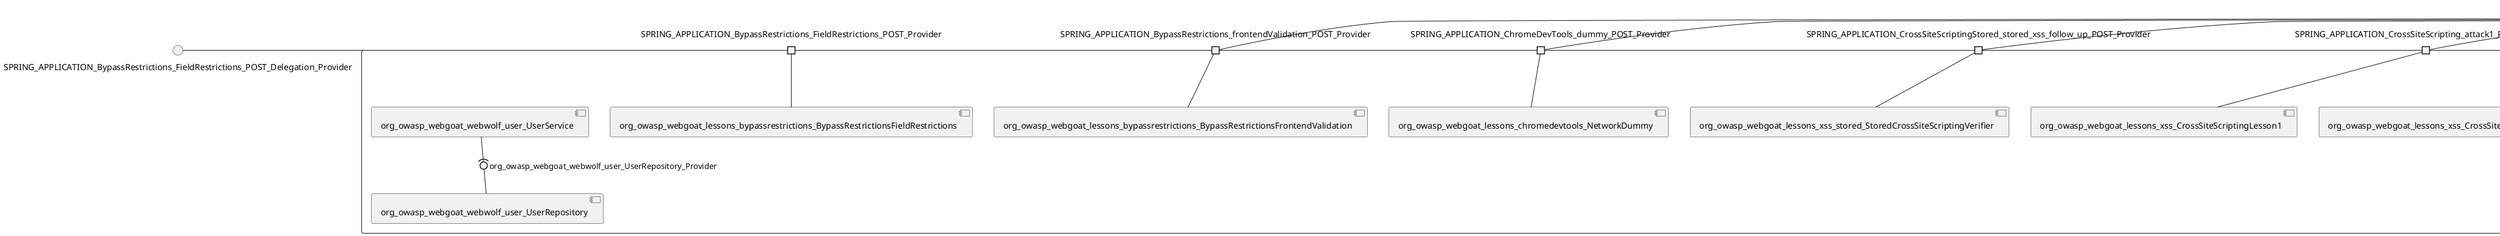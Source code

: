 @startuml
skinparam fixCircleLabelOverlapping true
skinparam componentStyle uml2
() SPRING_APPLICATION_BypassRestrictions_FieldRestrictions_POST_Delegation_Provider
() SPRING_APPLICATION_BypassRestrictions_frontendValidation_POST_Delegation_Provider
() SPRING_APPLICATION_ChromeDevTools_dummy_POST_Delegation_Provider
() SPRING_APPLICATION_CrossSiteScriptingStored_stored_xss_follow_up_POST_Delegation_Provider
() SPRING_APPLICATION_CrossSiteScripting_attack1_POST_Delegation_Provider
() SPRING_APPLICATION_CrossSiteScripting_attack3_POST_Delegation_Provider
() SPRING_APPLICATION_CrossSiteScripting_attack4_POST_Delegation_Provider
() SPRING_APPLICATION_CrossSiteScripting_attack5a_GET_Delegation_Provider
() SPRING_APPLICATION_CrossSiteScripting_attack6a_POST_Delegation_Provider
() SPRING_APPLICATION_CrossSiteScripting_dom_follow_up_POST_Delegation_Provider
() SPRING_APPLICATION_CrossSiteScripting_phone_home_xss_POST_Delegation_Provider
() SPRING_APPLICATION_CrossSiteScripting_quiz_POST_GET_Delegation_Provider
() SPRING_APPLICATION_Delegation_Provider
() SPRING_APPLICATION_GET_Delegation_Provider
() SPRING_APPLICATION_HtmlTampering_task_POST_Delegation_Provider
() SPRING_APPLICATION_HttpBasics_attack1_POST_Delegation_Provider
() SPRING_APPLICATION_HttpBasics_attack2_POST_Delegation_Provider
() SPRING_APPLICATION_IDOR_diff_attributes_POST_Delegation_Provider
() SPRING_APPLICATION_IDOR_login_POST_Delegation_Provider
() SPRING_APPLICATION_IDOR_profile_alt_path_POST_Delegation_Provider
() SPRING_APPLICATION_InsecureDeserialization_task_POST_Delegation_Provider
() SPRING_APPLICATION_InsecureLogin_POST_Delegation_Provider
() SPRING_APPLICATION_JWT_decode_POST_Delegation_Provider
() SPRING_APPLICATION_JWT_jku_POST_Delegation_Provider
() SPRING_APPLICATION_JWT_kid_POST_Delegation_Provider
() SPRING_APPLICATION_JWT_quiz_POST_GET_Delegation_Provider
() SPRING_APPLICATION_JWT_refresh_POST_Delegation_Provider
() SPRING_APPLICATION_JWT_votings_POST_GET_Delegation_Provider
() SPRING_APPLICATION_LogSpoofing_log_bleeding_POST_Delegation_Provider
() SPRING_APPLICATION_LogSpoofing_log_spoofing_POST_Delegation_Provider
() SPRING_APPLICATION_POST_Delegation_Provider
() SPRING_APPLICATION_PUT_Delegation_Provider
() SPRING_APPLICATION_PasswordReset_ForgotPassword_create_password_reset_link_POST_Delegation_Provider
() SPRING_APPLICATION_PasswordReset_SecurityQuestions_POST_Delegation_Provider
() SPRING_APPLICATION_PasswordReset_reset_POST_Delegation_Provider
() SPRING_APPLICATION_PathTraversal_profile_picture_GET_Delegation_Provider
() SPRING_APPLICATION_PathTraversal_profile_picture_fix_GET_Delegation_Provider
() SPRING_APPLICATION_PathTraversal_profile_upload_POST_Delegation_Provider
() SPRING_APPLICATION_PathTraversal_profile_upload_fix_POST_Delegation_Provider
() SPRING_APPLICATION_PathTraversal_profile_upload_remove_user_input_POST_Delegation_Provider
() SPRING_APPLICATION_PathTraversal_random_POST_Delegation_Provider
() SPRING_APPLICATION_PathTraversal_random_picture_GET_Delegation_Provider
() SPRING_APPLICATION_PathTraversal_zip_slip_POST_GET_Delegation_Provider
() SPRING_APPLICATION_SSRF_task1_POST_Delegation_Provider
() SPRING_APPLICATION_SSRF_task2_POST_Delegation_Provider
() SPRING_APPLICATION_SecurePasswords_assignment_POST_Delegation_Provider
() SPRING_APPLICATION_SqlInjectionAdvanced_attack6a_POST_Delegation_Provider
() SPRING_APPLICATION_SqlInjectionAdvanced_attack6b_POST_Delegation_Provider
() SPRING_APPLICATION_SqlInjectionAdvanced_challenge_Login_POST_Delegation_Provider
() SPRING_APPLICATION_SqlInjectionAdvanced_challenge_PUT_Delegation_Provider
() SPRING_APPLICATION_SqlInjectionAdvanced_quiz_POST_GET_Delegation_Provider
() SPRING_APPLICATION_SqlInjectionMitigations_attack10a_POST_Delegation_Provider
() SPRING_APPLICATION_SqlInjectionMitigations_attack10b_POST_Delegation_Provider
() SPRING_APPLICATION_SqlInjectionMitigations_attack12a_POST_Delegation_Provider
() SPRING_APPLICATION_SqlInjectionMitigations_servers_GET_Delegation_Provider
() SPRING_APPLICATION_SqlInjection_assignment5a_POST_Delegation_Provider
() SPRING_APPLICATION_SqlInjection_assignment5b_POST_Delegation_Provider
() SPRING_APPLICATION_SqlInjection_attack10_POST_Delegation_Provider
() SPRING_APPLICATION_SqlInjection_attack2_POST_Delegation_Provider
() SPRING_APPLICATION_SqlInjection_attack3_POST_Delegation_Provider
() SPRING_APPLICATION_SqlInjection_attack4_POST_Delegation_Provider
() SPRING_APPLICATION_SqlInjection_attack5_POST_Delegation_Provider
() SPRING_APPLICATION_SqlInjection_attack8_POST_Delegation_Provider
() SPRING_APPLICATION_SqlInjection_attack9_POST_Delegation_Provider
() SPRING_APPLICATION_SqlOnlyInputValidationOnKeywords_attack_POST_Delegation_Provider
() SPRING_APPLICATION_SqlOnlyInputValidation_attack_POST_Delegation_Provider
() SPRING_APPLICATION_VulnerableComponents_attack1_POST_Delegation_Provider
() SPRING_APPLICATION_WebWolf_GET_Delegation_Provider
() SPRING_APPLICATION_WebWolf_landing_POST_Delegation_Provider
() SPRING_APPLICATION_WebWolf_mail_POST_Delegation_Provider
() SPRING_APPLICATION_challenge_1_POST_Delegation_Provider
() SPRING_APPLICATION_challenge_5_POST_Delegation_Provider
() SPRING_APPLICATION_challenge_7_POST_Delegation_Provider
() SPRING_APPLICATION_challenge_8_GET_Delegation_Provider
() SPRING_APPLICATION_challenge_logo_Delegation_Provider
() SPRING_APPLICATION_cia_quiz_POST_GET_Delegation_Provider
() SPRING_APPLICATION_clientSideFiltering_attack1_POST_Delegation_Provider
() SPRING_APPLICATION_clientSideFiltering_challenge_store_coupons_GET_Delegation_Provider
() SPRING_APPLICATION_clientSideFiltering_getItForFree_POST_Delegation_Provider
() SPRING_APPLICATION_clientSideFiltering_salaries_GET_Delegation_Provider
() SPRING_APPLICATION_crypto_encoding_xor_POST_Delegation_Provider
() SPRING_APPLICATION_crypto_secure_defaults_POST_Delegation_Provider
() SPRING_APPLICATION_jwt_GET_Delegation_Provider
() SPRING_APPLICATION_landing_Delegation_Provider
() SPRING_APPLICATION_lesson_template_POST_GET_Delegation_Provider
() SPRING_APPLICATION_login_oauth_mvc_GET_Delegation_Provider
() SPRING_APPLICATION_mail_DELETE_POST_GET_Delegation_Provider
() SPRING_APPLICATION_register_mvc_POST_Delegation_Provider
() SPRING_APPLICATION_registration_GET_Delegation_Provider
() SPRING_APPLICATION_requests_GET_Delegation_Provider
() SPRING_APPLICATION_scoreboard_data_GET_Delegation_Provider
() SPRING_APPLICATION_server_directory_GET_Delegation_Provider
() SPRING_APPLICATION_service_lessonoverview_mvc_Delegation_Provider
() SPRING_APPLICATION_xxe_comments_GET_Delegation_Provider
rectangle System {
[org_owasp_webgoat_container_HammerHead] [[webgoat-webgoat.repository#_DHO-ZsoVEe658epJNnatng]]
[org_owasp_webgoat_container_WebWolfRedirect] [[webgoat-webgoat.repository#_DHO-ZsoVEe658epJNnatng]]
[org_owasp_webgoat_container_controller_StartLesson] [[webgoat-webgoat.repository#_DHO-ZsoVEe658epJNnatng]]
[org_owasp_webgoat_container_controller_Welcome] [[webgoat-webgoat.repository#_DHO-ZsoVEe658epJNnatng]]
[org_owasp_webgoat_container_i18n_PluginMessages_Provider] [[webgoat-webgoat.repository#_DHO-ZsoVEe658epJNnatng]]
[org_owasp_webgoat_container_service_EnvironmentService] [[webgoat-webgoat.repository#_DHO-ZsoVEe658epJNnatng]]
[org_owasp_webgoat_container_service_HintService] [[webgoat-webgoat.repository#_DHO-ZsoVEe658epJNnatng]]
[org_owasp_webgoat_container_service_LabelDebugService] [[webgoat-webgoat.repository#_DHO-ZsoVEe658epJNnatng]]
[org_owasp_webgoat_container_service_LabelService] [[webgoat-webgoat.repository#_DHO-ZsoVEe658epJNnatng]]
[org_owasp_webgoat_container_service_LessonInfoService] [[webgoat-webgoat.repository#_DHO-ZsoVEe658epJNnatng]]
[org_owasp_webgoat_container_service_LessonMenuService] [[webgoat-webgoat.repository#_DHO-ZsoVEe658epJNnatng]]
[org_owasp_webgoat_container_service_LessonProgressService] [[webgoat-webgoat.repository#_DHO-ZsoVEe658epJNnatng]]
[org_owasp_webgoat_container_service_LessonTitleService] [[webgoat-webgoat.repository#_DHO-ZsoVEe658epJNnatng]]
[org_owasp_webgoat_container_service_ReportCardService] [[webgoat-webgoat.repository#_DHO-ZsoVEe658epJNnatng]]
[org_owasp_webgoat_container_service_RestartLessonService] [[webgoat-webgoat.repository#_DHO-ZsoVEe658epJNnatng]]
[org_owasp_webgoat_container_service_SessionService] [[webgoat-webgoat.repository#_DHO-ZsoVEe658epJNnatng]]
[org_owasp_webgoat_container_session_UserSessionData_Provider] [[webgoat-webgoat.repository#_DHO-ZsoVEe658epJNnatng]]
[org_owasp_webgoat_container_session_WebSession_Provider] [[webgoat-webgoat.repository#_DHO-ZsoVEe658epJNnatng]]
[org_owasp_webgoat_container_users_RegistrationController] [[webgoat-webgoat.repository#_DHO-ZsoVEe658epJNnatng]]
[org_owasp_webgoat_container_users_Scoreboard] [[webgoat-webgoat.repository#_DHO-ZsoVEe658epJNnatng]]
[org_owasp_webgoat_container_users_UserRepository] [[webgoat-webgoat.repository#_DHO-ZsoVEe658epJNnatng]]
[org_owasp_webgoat_container_users_UserService] [[webgoat-webgoat.repository#_DHO-ZsoVEe658epJNnatng]]
[org_owasp_webgoat_container_users_UserTrackerRepository] [[webgoat-webgoat.repository#_DHO-ZsoVEe658epJNnatng]]
[org_owasp_webgoat_lessons_authbypass_VerifyAccount] [[webgoat-webgoat.repository#_DHO-ZsoVEe658epJNnatng]]
[org_owasp_webgoat_lessons_bypassrestrictions_BypassRestrictionsFieldRestrictions] [[webgoat-webgoat.repository#_DHO-ZsoVEe658epJNnatng]]
[org_owasp_webgoat_lessons_bypassrestrictions_BypassRestrictionsFrontendValidation] [[webgoat-webgoat.repository#_DHO-ZsoVEe658epJNnatng]]
[org_owasp_webgoat_lessons_challenges_FlagController] [[webgoat-webgoat.repository#_DHO-ZsoVEe658epJNnatng]]
[org_owasp_webgoat_lessons_challenges_challenge1_Assignment1] [[webgoat-webgoat.repository#_DHO-ZsoVEe658epJNnatng]]
[org_owasp_webgoat_lessons_challenges_challenge1_ImageServlet] [[webgoat-webgoat.repository#_DHO-ZsoVEe658epJNnatng]]
[org_owasp_webgoat_lessons_challenges_challenge5_Assignment5] [[webgoat-webgoat.repository#_DHO-ZsoVEe658epJNnatng]]
[org_owasp_webgoat_lessons_challenges_challenge7_Assignment7] [[webgoat-webgoat.repository#_DHO-ZsoVEe658epJNnatng]]
[org_owasp_webgoat_lessons_challenges_challenge8_Assignment8] [[webgoat-webgoat.repository#_DHO-ZsoVEe658epJNnatng]]
[org_owasp_webgoat_lessons_chromedevtools_NetworkDummy] [[webgoat-webgoat.repository#_DHO-ZsoVEe658epJNnatng]]
[org_owasp_webgoat_lessons_chromedevtools_NetworkLesson] [[webgoat-webgoat.repository#_DHO-ZsoVEe658epJNnatng]]
[org_owasp_webgoat_lessons_cia_CIAQuiz] [[webgoat-webgoat.repository#_DHO-ZsoVEe658epJNnatng]]
[org_owasp_webgoat_lessons_clientsidefiltering_ClientSideFilteringAssignment] [[webgoat-webgoat.repository#_DHO-ZsoVEe658epJNnatng]]
[org_owasp_webgoat_lessons_clientsidefiltering_ClientSideFilteringFreeAssignment] [[webgoat-webgoat.repository#_DHO-ZsoVEe658epJNnatng]]
[org_owasp_webgoat_lessons_clientsidefiltering_Salaries] [[webgoat-webgoat.repository#_DHO-ZsoVEe658epJNnatng]]
[org_owasp_webgoat_lessons_clientsidefiltering_ShopEndpoint] [[webgoat-webgoat.repository#_DHO-ZsoVEe658epJNnatng]]
[org_owasp_webgoat_lessons_cryptography_EncodingAssignment] [[webgoat-webgoat.repository#_DHO-ZsoVEe658epJNnatng]]
[org_owasp_webgoat_lessons_cryptography_HashingAssignment] [[webgoat-webgoat.repository#_DHO-ZsoVEe658epJNnatng]]
[org_owasp_webgoat_lessons_cryptography_SecureDefaultsAssignment] [[webgoat-webgoat.repository#_DHO-ZsoVEe658epJNnatng]]
[org_owasp_webgoat_lessons_cryptography_SigningAssignment] [[webgoat-webgoat.repository#_DHO-ZsoVEe658epJNnatng]]
[org_owasp_webgoat_lessons_cryptography_XOREncodingAssignment] [[webgoat-webgoat.repository#_DHO-ZsoVEe658epJNnatng]]
[org_owasp_webgoat_lessons_csrf_CSRFConfirmFlag1] [[webgoat-webgoat.repository#_DHO-ZsoVEe658epJNnatng]]
[org_owasp_webgoat_lessons_csrf_CSRFFeedback] [[webgoat-webgoat.repository#_DHO-ZsoVEe658epJNnatng]]
[org_owasp_webgoat_lessons_csrf_CSRFGetFlag] [[webgoat-webgoat.repository#_DHO-ZsoVEe658epJNnatng]]
[org_owasp_webgoat_lessons_csrf_CSRFLogin] [[webgoat-webgoat.repository#_DHO-ZsoVEe658epJNnatng]]
[org_owasp_webgoat_lessons_csrf_ForgedReviews] [[webgoat-webgoat.repository#_DHO-ZsoVEe658epJNnatng]]
[org_owasp_webgoat_lessons_csrf_ObjectMapper_Provider] [[webgoat-webgoat.repository#_DHO-ZsoVEe658epJNnatng]]
[org_owasp_webgoat_lessons_deserialization_InsecureDeserializationTask] [[webgoat-webgoat.repository#_DHO-ZsoVEe658epJNnatng]]
[org_owasp_webgoat_lessons_hijacksession_HijackSessionAssignment] [[webgoat-webgoat.repository#_DHO-ZsoVEe658epJNnatng]]
[org_owasp_webgoat_lessons_hijacksession_cas_HijackSessionAuthenticationProvider] [[webgoat-webgoat.repository#_DHO-ZsoVEe658epJNnatng]]
[org_owasp_webgoat_lessons_htmltampering_HtmlTamperingTask] [[webgoat-webgoat.repository#_DHO-ZsoVEe658epJNnatng]]
[org_owasp_webgoat_lessons_httpbasics_HttpBasicsLesson] [[webgoat-webgoat.repository#_DHO-ZsoVEe658epJNnatng]]
[org_owasp_webgoat_lessons_httpbasics_HttpBasicsQuiz] [[webgoat-webgoat.repository#_DHO-ZsoVEe658epJNnatng]]
[org_owasp_webgoat_lessons_httpproxies_HttpBasicsInterceptRequest] [[webgoat-webgoat.repository#_DHO-ZsoVEe658epJNnatng]]
[org_owasp_webgoat_lessons_idor_IDORDiffAttributes] [[webgoat-webgoat.repository#_DHO-ZsoVEe658epJNnatng]]
[org_owasp_webgoat_lessons_idor_IDOREditOtherProfile] [[webgoat-webgoat.repository#_DHO-ZsoVEe658epJNnatng]]
[org_owasp_webgoat_lessons_idor_IDORLogin] [[webgoat-webgoat.repository#_DHO-ZsoVEe658epJNnatng]]
[org_owasp_webgoat_lessons_idor_IDORViewOtherProfile] [[webgoat-webgoat.repository#_DHO-ZsoVEe658epJNnatng]]
[org_owasp_webgoat_lessons_idor_IDORViewOwnProfile] [[webgoat-webgoat.repository#_DHO-ZsoVEe658epJNnatng]]
[org_owasp_webgoat_lessons_idor_IDORViewOwnProfileAltUrl] [[webgoat-webgoat.repository#_DHO-ZsoVEe658epJNnatng]]
[org_owasp_webgoat_lessons_insecurelogin_InsecureLoginTask] [[webgoat-webgoat.repository#_DHO-ZsoVEe658epJNnatng]]
[org_owasp_webgoat_lessons_jwt_JWTDecodeEndpoint] [[webgoat-webgoat.repository#_DHO-ZsoVEe658epJNnatng]]
[org_owasp_webgoat_lessons_jwt_JWTQuiz] [[webgoat-webgoat.repository#_DHO-ZsoVEe658epJNnatng]]
[org_owasp_webgoat_lessons_jwt_JWTRefreshEndpoint] [[webgoat-webgoat.repository#_DHO-ZsoVEe658epJNnatng]]
[org_owasp_webgoat_lessons_jwt_JWTSecretKeyEndpoint] [[webgoat-webgoat.repository#_DHO-ZsoVEe658epJNnatng]]
[org_owasp_webgoat_lessons_jwt_JWTVotesEndpoint] [[webgoat-webgoat.repository#_DHO-ZsoVEe658epJNnatng]]
[org_owasp_webgoat_lessons_jwt_claimmisuse_JWTHeaderJKUEndpoint] [[webgoat-webgoat.repository#_DHO-ZsoVEe658epJNnatng]]
[org_owasp_webgoat_lessons_jwt_claimmisuse_JWTHeaderKIDEndpoint] [[webgoat-webgoat.repository#_DHO-ZsoVEe658epJNnatng]]
[org_owasp_webgoat_lessons_lessontemplate_SampleAttack] [[webgoat-webgoat.repository#_DHO-ZsoVEe658epJNnatng]]
[org_owasp_webgoat_lessons_logging_LogBleedingTask] [[webgoat-webgoat.repository#_DHO-ZsoVEe658epJNnatng]]
[org_owasp_webgoat_lessons_logging_LogSpoofingTask] [[webgoat-webgoat.repository#_DHO-ZsoVEe658epJNnatng]]
[org_owasp_webgoat_lessons_missingac_MissingFunctionACHiddenMenus] [[webgoat-webgoat.repository#_DHO-ZsoVEe658epJNnatng]]
[org_owasp_webgoat_lessons_missingac_MissingFunctionACUsers] [[webgoat-webgoat.repository#_DHO-ZsoVEe658epJNnatng]]
[org_owasp_webgoat_lessons_missingac_MissingFunctionACYourHash] [[webgoat-webgoat.repository#_DHO-ZsoVEe658epJNnatng]]
[org_owasp_webgoat_lessons_missingac_MissingFunctionACYourHashAdmin] [[webgoat-webgoat.repository#_DHO-ZsoVEe658epJNnatng]]
[org_owasp_webgoat_lessons_passwordreset_QuestionsAssignment] [[webgoat-webgoat.repository#_DHO-ZsoVEe658epJNnatng]]
[org_owasp_webgoat_lessons_passwordreset_ResetLinkAssignment] [[webgoat-webgoat.repository#_DHO-ZsoVEe658epJNnatng]]
[org_owasp_webgoat_lessons_passwordreset_ResetLinkAssignmentForgotPassword] [[webgoat-webgoat.repository#_DHO-ZsoVEe658epJNnatng]]
[org_owasp_webgoat_lessons_passwordreset_SecurityQuestionAssignment] [[webgoat-webgoat.repository#_DHO-ZsoVEe658epJNnatng]]
[org_owasp_webgoat_lessons_passwordreset_SimpleMailAssignment] [[webgoat-webgoat.repository#_DHO-ZsoVEe658epJNnatng]]
[org_owasp_webgoat_lessons_passwordreset_TriedQuestions] [[webgoat-webgoat.repository#_DHO-ZsoVEe658epJNnatng]]
[org_owasp_webgoat_lessons_pathtraversal_ProfileUpload] [[webgoat-webgoat.repository#_DHO-ZsoVEe658epJNnatng]]
[org_owasp_webgoat_lessons_pathtraversal_ProfileUploadFix] [[webgoat-webgoat.repository#_DHO-ZsoVEe658epJNnatng]]
[org_owasp_webgoat_lessons_pathtraversal_ProfileUploadRemoveUserInput] [[webgoat-webgoat.repository#_DHO-ZsoVEe658epJNnatng]]
[org_owasp_webgoat_lessons_pathtraversal_ProfileUploadRetrieval] [[webgoat-webgoat.repository#_DHO-ZsoVEe658epJNnatng]]
[org_owasp_webgoat_lessons_pathtraversal_ProfileZipSlip] [[webgoat-webgoat.repository#_DHO-ZsoVEe658epJNnatng]]
[org_owasp_webgoat_lessons_securepasswords_SecurePasswordsAssignment] [[webgoat-webgoat.repository#_DHO-ZsoVEe658epJNnatng]]
[org_owasp_webgoat_lessons_spoofcookie_SpoofCookieAssignment] [[webgoat-webgoat.repository#_DHO-ZsoVEe658epJNnatng]]
[org_owasp_webgoat_lessons_sqlinjection_advanced_SqlInjectionChallenge] [[webgoat-webgoat.repository#_DHO-ZsoVEe658epJNnatng]]
[org_owasp_webgoat_lessons_sqlinjection_advanced_SqlInjectionChallengeLogin] [[webgoat-webgoat.repository#_DHO-ZsoVEe658epJNnatng]]
[org_owasp_webgoat_lessons_sqlinjection_advanced_SqlInjectionLesson6a] [[webgoat-webgoat.repository#_DHO-ZsoVEe658epJNnatng]]
[org_owasp_webgoat_lessons_sqlinjection_advanced_SqlInjectionLesson6b] [[webgoat-webgoat.repository#_DHO-ZsoVEe658epJNnatng]]
[org_owasp_webgoat_lessons_sqlinjection_advanced_SqlInjectionQuiz] [[webgoat-webgoat.repository#_DHO-ZsoVEe658epJNnatng]]
[org_owasp_webgoat_lessons_sqlinjection_introduction_SqlInjectionLesson10] [[webgoat-webgoat.repository#_DHO-ZsoVEe658epJNnatng]]
[org_owasp_webgoat_lessons_sqlinjection_introduction_SqlInjectionLesson2] [[webgoat-webgoat.repository#_DHO-ZsoVEe658epJNnatng]]
[org_owasp_webgoat_lessons_sqlinjection_introduction_SqlInjectionLesson3] [[webgoat-webgoat.repository#_DHO-ZsoVEe658epJNnatng]]
[org_owasp_webgoat_lessons_sqlinjection_introduction_SqlInjectionLesson4] [[webgoat-webgoat.repository#_DHO-ZsoVEe658epJNnatng]]
[org_owasp_webgoat_lessons_sqlinjection_introduction_SqlInjectionLesson5] [[webgoat-webgoat.repository#_DHO-ZsoVEe658epJNnatng]]
[org_owasp_webgoat_lessons_sqlinjection_introduction_SqlInjectionLesson5a] [[webgoat-webgoat.repository#_DHO-ZsoVEe658epJNnatng]]
[org_owasp_webgoat_lessons_sqlinjection_introduction_SqlInjectionLesson5b] [[webgoat-webgoat.repository#_DHO-ZsoVEe658epJNnatng]]
[org_owasp_webgoat_lessons_sqlinjection_introduction_SqlInjectionLesson8] [[webgoat-webgoat.repository#_DHO-ZsoVEe658epJNnatng]]
[org_owasp_webgoat_lessons_sqlinjection_introduction_SqlInjectionLesson9] [[webgoat-webgoat.repository#_DHO-ZsoVEe658epJNnatng]]
[org_owasp_webgoat_lessons_sqlinjection_mitigation_Servers] [[webgoat-webgoat.repository#_DHO-ZsoVEe658epJNnatng]]
[org_owasp_webgoat_lessons_sqlinjection_mitigation_SqlInjectionLesson10a] [[webgoat-webgoat.repository#_DHO-ZsoVEe658epJNnatng]]
[org_owasp_webgoat_lessons_sqlinjection_mitigation_SqlInjectionLesson10b] [[webgoat-webgoat.repository#_DHO-ZsoVEe658epJNnatng]]
[org_owasp_webgoat_lessons_sqlinjection_mitigation_SqlInjectionLesson13] [[webgoat-webgoat.repository#_DHO-ZsoVEe658epJNnatng]]
[org_owasp_webgoat_lessons_sqlinjection_mitigation_SqlOnlyInputValidation] [[webgoat-webgoat.repository#_DHO-ZsoVEe658epJNnatng]]
[org_owasp_webgoat_lessons_sqlinjection_mitigation_SqlOnlyInputValidationOnKeywords] [[webgoat-webgoat.repository#_DHO-ZsoVEe658epJNnatng]]
[org_owasp_webgoat_lessons_ssrf_SSRFTask1] [[webgoat-webgoat.repository#_DHO-ZsoVEe658epJNnatng]]
[org_owasp_webgoat_lessons_ssrf_SSRFTask2] [[webgoat-webgoat.repository#_DHO-ZsoVEe658epJNnatng]]
[org_owasp_webgoat_lessons_vulnerablecomponents_VulnerableComponentsLesson] [[webgoat-webgoat.repository#_DHO-ZsoVEe658epJNnatng]]
[org_owasp_webgoat_lessons_webwolfintroduction_LandingAssignment] [[webgoat-webgoat.repository#_DHO-ZsoVEe658epJNnatng]]
[org_owasp_webgoat_lessons_webwolfintroduction_MailAssignment] [[webgoat-webgoat.repository#_DHO-ZsoVEe658epJNnatng]]
[org_owasp_webgoat_lessons_xss_CrossSiteScriptingLesson1] [[webgoat-webgoat.repository#_DHO-ZsoVEe658epJNnatng]]
[org_owasp_webgoat_lessons_xss_CrossSiteScriptingLesson3] [[webgoat-webgoat.repository#_DHO-ZsoVEe658epJNnatng]]
[org_owasp_webgoat_lessons_xss_CrossSiteScriptingLesson4] [[webgoat-webgoat.repository#_DHO-ZsoVEe658epJNnatng]]
[org_owasp_webgoat_lessons_xss_CrossSiteScriptingLesson5a] [[webgoat-webgoat.repository#_DHO-ZsoVEe658epJNnatng]]
[org_owasp_webgoat_lessons_xss_CrossSiteScriptingLesson6a] [[webgoat-webgoat.repository#_DHO-ZsoVEe658epJNnatng]]
[org_owasp_webgoat_lessons_xss_CrossSiteScriptingQuiz] [[webgoat-webgoat.repository#_DHO-ZsoVEe658epJNnatng]]
[org_owasp_webgoat_lessons_xss_DOMCrossSiteScripting] [[webgoat-webgoat.repository#_DHO-ZsoVEe658epJNnatng]]
[org_owasp_webgoat_lessons_xss_DOMCrossSiteScriptingVerifier] [[webgoat-webgoat.repository#_DHO-ZsoVEe658epJNnatng]]
[org_owasp_webgoat_lessons_xss_stored_StoredCrossSiteScriptingVerifier] [[webgoat-webgoat.repository#_DHO-ZsoVEe658epJNnatng]]
[org_owasp_webgoat_lessons_xss_stored_StoredXssComments] [[webgoat-webgoat.repository#_DHO-ZsoVEe658epJNnatng]]
[org_owasp_webgoat_lessons_xxe_BlindSendFileAssignment] [[webgoat-webgoat.repository#_DHO-ZsoVEe658epJNnatng]]
[org_owasp_webgoat_lessons_xxe_CommentsCache] [[webgoat-webgoat.repository#_DHO-ZsoVEe658epJNnatng]]
[org_owasp_webgoat_lessons_xxe_CommentsEndpoint] [[webgoat-webgoat.repository#_DHO-ZsoVEe658epJNnatng]]
[org_owasp_webgoat_lessons_xxe_ContentTypeAssignment] [[webgoat-webgoat.repository#_DHO-ZsoVEe658epJNnatng]]
[org_owasp_webgoat_lessons_xxe_SimpleXXE] [[webgoat-webgoat.repository#_DHO-ZsoVEe658epJNnatng]]
[org_owasp_webgoat_webwolf_FileServer] [[webgoat-webgoat.repository#_DHO-ZsoVEe658epJNnatng]]
[org_owasp_webgoat_webwolf_jwt_JWTController] [[webgoat-webgoat.repository#_DHO-ZsoVEe658epJNnatng]]
[org_owasp_webgoat_webwolf_mailbox_MailboxController] [[webgoat-webgoat.repository#_DHO-ZsoVEe658epJNnatng]]
[org_owasp_webgoat_webwolf_mailbox_MailboxRepository] [[webgoat-webgoat.repository#_DHO-ZsoVEe658epJNnatng]]
[org_owasp_webgoat_webwolf_requests_LandingPage] [[webgoat-webgoat.repository#_DHO-ZsoVEe658epJNnatng]]
[org_owasp_webgoat_webwolf_requests_Requests] [[webgoat-webgoat.repository#_DHO-ZsoVEe658epJNnatng]]
[org_owasp_webgoat_webwolf_user_UserRepository] [[webgoat-webgoat.repository#_DHO-ZsoVEe658epJNnatng]]
[org_owasp_webgoat_webwolf_user_UserService] [[webgoat-webgoat.repository#_DHO-ZsoVEe658epJNnatng]]
port SPRING_APPLICATION_BypassRestrictions_FieldRestrictions_POST_Provider
SPRING_APPLICATION_BypassRestrictions_FieldRestrictions_POST_Delegation_Provider - SPRING_APPLICATION_BypassRestrictions_FieldRestrictions_POST_Provider
SPRING_APPLICATION_BypassRestrictions_FieldRestrictions_POST_Provider - [org_owasp_webgoat_lessons_bypassrestrictions_BypassRestrictionsFieldRestrictions]
port SPRING_APPLICATION_BypassRestrictions_frontendValidation_POST_Provider
SPRING_APPLICATION_BypassRestrictions_frontendValidation_POST_Delegation_Provider - SPRING_APPLICATION_BypassRestrictions_frontendValidation_POST_Provider
SPRING_APPLICATION_BypassRestrictions_frontendValidation_POST_Provider - [org_owasp_webgoat_lessons_bypassrestrictions_BypassRestrictionsFrontendValidation]
port SPRING_APPLICATION_ChromeDevTools_dummy_POST_Provider
SPRING_APPLICATION_ChromeDevTools_dummy_POST_Delegation_Provider - SPRING_APPLICATION_ChromeDevTools_dummy_POST_Provider
SPRING_APPLICATION_ChromeDevTools_dummy_POST_Provider - [org_owasp_webgoat_lessons_chromedevtools_NetworkDummy]
port SPRING_APPLICATION_CrossSiteScriptingStored_stored_xss_follow_up_POST_Provider
SPRING_APPLICATION_CrossSiteScriptingStored_stored_xss_follow_up_POST_Delegation_Provider - SPRING_APPLICATION_CrossSiteScriptingStored_stored_xss_follow_up_POST_Provider
SPRING_APPLICATION_CrossSiteScriptingStored_stored_xss_follow_up_POST_Provider - [org_owasp_webgoat_lessons_xss_stored_StoredCrossSiteScriptingVerifier]
port SPRING_APPLICATION_CrossSiteScripting_attack1_POST_Provider
SPRING_APPLICATION_CrossSiteScripting_attack1_POST_Delegation_Provider - SPRING_APPLICATION_CrossSiteScripting_attack1_POST_Provider
SPRING_APPLICATION_CrossSiteScripting_attack1_POST_Provider - [org_owasp_webgoat_lessons_xss_CrossSiteScriptingLesson1]
port SPRING_APPLICATION_CrossSiteScripting_attack3_POST_Provider
SPRING_APPLICATION_CrossSiteScripting_attack3_POST_Delegation_Provider - SPRING_APPLICATION_CrossSiteScripting_attack3_POST_Provider
SPRING_APPLICATION_CrossSiteScripting_attack3_POST_Provider - [org_owasp_webgoat_lessons_xss_CrossSiteScriptingLesson3]
port SPRING_APPLICATION_CrossSiteScripting_attack4_POST_Provider
SPRING_APPLICATION_CrossSiteScripting_attack4_POST_Delegation_Provider - SPRING_APPLICATION_CrossSiteScripting_attack4_POST_Provider
SPRING_APPLICATION_CrossSiteScripting_attack4_POST_Provider - [org_owasp_webgoat_lessons_xss_CrossSiteScriptingLesson4]
port SPRING_APPLICATION_CrossSiteScripting_attack5a_GET_Provider
SPRING_APPLICATION_CrossSiteScripting_attack5a_GET_Delegation_Provider - SPRING_APPLICATION_CrossSiteScripting_attack5a_GET_Provider
SPRING_APPLICATION_CrossSiteScripting_attack5a_GET_Provider - [org_owasp_webgoat_lessons_xss_CrossSiteScriptingLesson5a]
port SPRING_APPLICATION_CrossSiteScripting_attack6a_POST_Provider
SPRING_APPLICATION_CrossSiteScripting_attack6a_POST_Delegation_Provider - SPRING_APPLICATION_CrossSiteScripting_attack6a_POST_Provider
SPRING_APPLICATION_CrossSiteScripting_attack6a_POST_Provider - [org_owasp_webgoat_lessons_xss_CrossSiteScriptingLesson6a]
port SPRING_APPLICATION_CrossSiteScripting_dom_follow_up_POST_Provider
SPRING_APPLICATION_CrossSiteScripting_dom_follow_up_POST_Delegation_Provider - SPRING_APPLICATION_CrossSiteScripting_dom_follow_up_POST_Provider
SPRING_APPLICATION_CrossSiteScripting_dom_follow_up_POST_Provider - [org_owasp_webgoat_lessons_xss_DOMCrossSiteScriptingVerifier]
port SPRING_APPLICATION_CrossSiteScripting_phone_home_xss_POST_Provider
SPRING_APPLICATION_CrossSiteScripting_phone_home_xss_POST_Delegation_Provider - SPRING_APPLICATION_CrossSiteScripting_phone_home_xss_POST_Provider
SPRING_APPLICATION_CrossSiteScripting_phone_home_xss_POST_Provider - [org_owasp_webgoat_lessons_xss_DOMCrossSiteScripting]
port SPRING_APPLICATION_CrossSiteScripting_quiz_POST_GET_Provider
SPRING_APPLICATION_CrossSiteScripting_quiz_POST_GET_Delegation_Provider - SPRING_APPLICATION_CrossSiteScripting_quiz_POST_GET_Provider
SPRING_APPLICATION_CrossSiteScripting_quiz_POST_GET_Provider - [org_owasp_webgoat_lessons_xss_CrossSiteScriptingQuiz]
port SPRING_APPLICATION_Provider
SPRING_APPLICATION_Delegation_Provider - SPRING_APPLICATION_Provider
SPRING_APPLICATION_Provider - [org_owasp_webgoat_lessons_httpproxies_HttpBasicsInterceptRequest]
port SPRING_APPLICATION_Provider
SPRING_APPLICATION_Delegation_Provider - SPRING_APPLICATION_Provider
SPRING_APPLICATION_Provider - [org_owasp_webgoat_container_HammerHead]
port SPRING_APPLICATION_Provider
SPRING_APPLICATION_Delegation_Provider - SPRING_APPLICATION_Provider
SPRING_APPLICATION_Provider - [org_owasp_webgoat_lessons_jwt_JWTSecretKeyEndpoint]
port SPRING_APPLICATION_Provider
SPRING_APPLICATION_Delegation_Provider - SPRING_APPLICATION_Provider
SPRING_APPLICATION_Provider - [org_owasp_webgoat_container_service_LessonMenuService]
port SPRING_APPLICATION_Provider
SPRING_APPLICATION_Delegation_Provider - SPRING_APPLICATION_Provider
SPRING_APPLICATION_Provider - [org_owasp_webgoat_container_service_LabelDebugService]
port SPRING_APPLICATION_Provider
SPRING_APPLICATION_Delegation_Provider - SPRING_APPLICATION_Provider
SPRING_APPLICATION_Provider - [org_owasp_webgoat_lessons_httpproxies_HttpBasicsInterceptRequest]
port SPRING_APPLICATION_Provider
SPRING_APPLICATION_Delegation_Provider - SPRING_APPLICATION_Provider
SPRING_APPLICATION_Provider - [org_owasp_webgoat_container_service_SessionService]
port SPRING_APPLICATION_Provider
SPRING_APPLICATION_Delegation_Provider - SPRING_APPLICATION_Provider
SPRING_APPLICATION_Provider - [org_owasp_webgoat_container_service_LessonMenuService]
port SPRING_APPLICATION_Provider
SPRING_APPLICATION_Delegation_Provider - SPRING_APPLICATION_Provider
SPRING_APPLICATION_Provider - [org_owasp_webgoat_lessons_jwt_JWTSecretKeyEndpoint]
port SPRING_APPLICATION_Provider
SPRING_APPLICATION_Delegation_Provider - SPRING_APPLICATION_Provider
SPRING_APPLICATION_Provider - [org_owasp_webgoat_container_controller_StartLesson]
port SPRING_APPLICATION_Provider
SPRING_APPLICATION_Delegation_Provider - SPRING_APPLICATION_Provider
SPRING_APPLICATION_Provider - [org_owasp_webgoat_container_service_LessonInfoService]
port SPRING_APPLICATION_Provider
SPRING_APPLICATION_Delegation_Provider - SPRING_APPLICATION_Provider
SPRING_APPLICATION_Provider - [org_owasp_webgoat_webwolf_FileServer]
port SPRING_APPLICATION_Provider
SPRING_APPLICATION_Delegation_Provider - SPRING_APPLICATION_Provider
SPRING_APPLICATION_Provider - [org_owasp_webgoat_container_HammerHead]
port SPRING_APPLICATION_Provider
SPRING_APPLICATION_Delegation_Provider - SPRING_APPLICATION_Provider
SPRING_APPLICATION_Provider - [org_owasp_webgoat_lessons_cryptography_HashingAssignment]
port SPRING_APPLICATION_Provider
SPRING_APPLICATION_Delegation_Provider - SPRING_APPLICATION_Provider
SPRING_APPLICATION_Provider - [org_owasp_webgoat_container_service_LessonTitleService]
port SPRING_APPLICATION_Provider
SPRING_APPLICATION_Delegation_Provider - SPRING_APPLICATION_Provider
SPRING_APPLICATION_Provider - [org_owasp_webgoat_container_service_LessonInfoService]
port SPRING_APPLICATION_Provider
SPRING_APPLICATION_Delegation_Provider - SPRING_APPLICATION_Provider
SPRING_APPLICATION_Provider - [org_owasp_webgoat_container_service_LabelDebugService]
port SPRING_APPLICATION_Provider
SPRING_APPLICATION_Delegation_Provider - SPRING_APPLICATION_Provider
SPRING_APPLICATION_Provider - [org_owasp_webgoat_container_service_LessonMenuService]
port SPRING_APPLICATION_Provider
SPRING_APPLICATION_Delegation_Provider - SPRING_APPLICATION_Provider
SPRING_APPLICATION_Provider - [org_owasp_webgoat_lessons_cryptography_SigningAssignment]
port SPRING_APPLICATION_Provider
SPRING_APPLICATION_Delegation_Provider - SPRING_APPLICATION_Provider
SPRING_APPLICATION_Provider - [org_owasp_webgoat_webwolf_FileServer]
port SPRING_APPLICATION_Provider
SPRING_APPLICATION_Delegation_Provider - SPRING_APPLICATION_Provider
SPRING_APPLICATION_Provider - [org_owasp_webgoat_container_service_LessonTitleService]
port SPRING_APPLICATION_Provider
SPRING_APPLICATION_Delegation_Provider - SPRING_APPLICATION_Provider
SPRING_APPLICATION_Provider - [org_owasp_webgoat_lessons_cryptography_HashingAssignment]
port SPRING_APPLICATION_Provider
SPRING_APPLICATION_Delegation_Provider - SPRING_APPLICATION_Provider
SPRING_APPLICATION_Provider - [org_owasp_webgoat_lessons_cryptography_SigningAssignment]
port SPRING_APPLICATION_Provider
SPRING_APPLICATION_Delegation_Provider - SPRING_APPLICATION_Provider
SPRING_APPLICATION_Provider - [org_owasp_webgoat_container_controller_StartLesson]
port SPRING_APPLICATION_GET_Provider
SPRING_APPLICATION_GET_Delegation_Provider - SPRING_APPLICATION_GET_Provider
SPRING_APPLICATION_GET_Provider - [org_owasp_webgoat_container_service_LabelService]
port SPRING_APPLICATION_GET_Provider
SPRING_APPLICATION_GET_Delegation_Provider - SPRING_APPLICATION_GET_Provider
SPRING_APPLICATION_GET_Provider - [org_owasp_webgoat_container_service_ReportCardService]
port SPRING_APPLICATION_GET_Provider
SPRING_APPLICATION_GET_Delegation_Provider - SPRING_APPLICATION_GET_Provider
SPRING_APPLICATION_GET_Provider - [org_owasp_webgoat_lessons_missingac_MissingFunctionACUsers]
port SPRING_APPLICATION_GET_Provider
SPRING_APPLICATION_GET_Delegation_Provider - SPRING_APPLICATION_GET_Provider
SPRING_APPLICATION_GET_Provider - [org_owasp_webgoat_lessons_cryptography_EncodingAssignment]
port SPRING_APPLICATION_GET_Provider
SPRING_APPLICATION_GET_Delegation_Provider - SPRING_APPLICATION_GET_Provider
SPRING_APPLICATION_GET_Provider - [org_owasp_webgoat_container_service_ReportCardService]
port SPRING_APPLICATION_GET_Provider
SPRING_APPLICATION_GET_Delegation_Provider - SPRING_APPLICATION_GET_Provider
SPRING_APPLICATION_GET_Provider - [org_owasp_webgoat_lessons_idor_IDORViewOtherProfile]
port SPRING_APPLICATION_GET_Provider
SPRING_APPLICATION_GET_Delegation_Provider - SPRING_APPLICATION_GET_Provider
SPRING_APPLICATION_GET_Provider - [org_owasp_webgoat_lessons_spoofcookie_SpoofCookieAssignment]
port SPRING_APPLICATION_GET_Provider
SPRING_APPLICATION_GET_Delegation_Provider - SPRING_APPLICATION_GET_Provider
SPRING_APPLICATION_GET_Provider - [org_owasp_webgoat_lessons_cryptography_EncodingAssignment]
port SPRING_APPLICATION_GET_Provider
SPRING_APPLICATION_GET_Delegation_Provider - SPRING_APPLICATION_GET_Provider
SPRING_APPLICATION_GET_Provider - [org_owasp_webgoat_lessons_csrf_ForgedReviews]
port SPRING_APPLICATION_GET_Provider
SPRING_APPLICATION_GET_Delegation_Provider - SPRING_APPLICATION_GET_Provider
SPRING_APPLICATION_GET_Provider - [org_owasp_webgoat_container_service_LabelService]
port SPRING_APPLICATION_GET_Provider
SPRING_APPLICATION_GET_Delegation_Provider - SPRING_APPLICATION_GET_Provider
SPRING_APPLICATION_GET_Provider - [org_owasp_webgoat_lessons_spoofcookie_SpoofCookieAssignment]
port SPRING_APPLICATION_GET_Provider
SPRING_APPLICATION_GET_Delegation_Provider - SPRING_APPLICATION_GET_Provider
SPRING_APPLICATION_GET_Provider - [org_owasp_webgoat_lessons_idor_IDORViewOwnProfile]
port SPRING_APPLICATION_GET_Provider
SPRING_APPLICATION_GET_Delegation_Provider - SPRING_APPLICATION_GET_Provider
SPRING_APPLICATION_GET_Provider - [org_owasp_webgoat_container_controller_Welcome]
port SPRING_APPLICATION_GET_Provider
SPRING_APPLICATION_GET_Delegation_Provider - SPRING_APPLICATION_GET_Provider
SPRING_APPLICATION_GET_Provider - [org_owasp_webgoat_container_service_HintService]
port SPRING_APPLICATION_GET_Provider
SPRING_APPLICATION_GET_Delegation_Provider - SPRING_APPLICATION_GET_Provider
SPRING_APPLICATION_GET_Provider - [org_owasp_webgoat_container_controller_Welcome]
port SPRING_APPLICATION_GET_Provider
SPRING_APPLICATION_GET_Delegation_Provider - SPRING_APPLICATION_GET_Provider
SPRING_APPLICATION_GET_Provider - [org_owasp_webgoat_lessons_xss_stored_StoredXssComments]
port SPRING_APPLICATION_GET_Provider
SPRING_APPLICATION_GET_Delegation_Provider - SPRING_APPLICATION_GET_Provider
SPRING_APPLICATION_GET_Provider - [org_owasp_webgoat_lessons_csrf_ForgedReviews]
port SPRING_APPLICATION_GET_Provider
SPRING_APPLICATION_GET_Delegation_Provider - SPRING_APPLICATION_GET_Provider
SPRING_APPLICATION_GET_Provider - [org_owasp_webgoat_lessons_xss_stored_StoredXssComments]
port SPRING_APPLICATION_GET_Provider
SPRING_APPLICATION_GET_Delegation_Provider - SPRING_APPLICATION_GET_Provider
SPRING_APPLICATION_GET_Provider - [org_owasp_webgoat_lessons_missingac_MissingFunctionACUsers]
port SPRING_APPLICATION_GET_Provider
SPRING_APPLICATION_GET_Delegation_Provider - SPRING_APPLICATION_GET_Provider
SPRING_APPLICATION_GET_Provider - [org_owasp_webgoat_lessons_idor_IDORViewOtherProfile]
port SPRING_APPLICATION_GET_Provider
SPRING_APPLICATION_GET_Delegation_Provider - SPRING_APPLICATION_GET_Provider
SPRING_APPLICATION_GET_Provider - [org_owasp_webgoat_lessons_idor_IDORViewOwnProfile]
port SPRING_APPLICATION_HtmlTampering_task_POST_Provider
SPRING_APPLICATION_HtmlTampering_task_POST_Delegation_Provider - SPRING_APPLICATION_HtmlTampering_task_POST_Provider
SPRING_APPLICATION_HtmlTampering_task_POST_Provider - [org_owasp_webgoat_lessons_htmltampering_HtmlTamperingTask]
port SPRING_APPLICATION_HttpBasics_attack1_POST_Provider
SPRING_APPLICATION_HttpBasics_attack1_POST_Delegation_Provider - SPRING_APPLICATION_HttpBasics_attack1_POST_Provider
SPRING_APPLICATION_HttpBasics_attack1_POST_Provider - [org_owasp_webgoat_lessons_httpbasics_HttpBasicsLesson]
port SPRING_APPLICATION_HttpBasics_attack2_POST_Provider
SPRING_APPLICATION_HttpBasics_attack2_POST_Delegation_Provider - SPRING_APPLICATION_HttpBasics_attack2_POST_Provider
SPRING_APPLICATION_HttpBasics_attack2_POST_Provider - [org_owasp_webgoat_lessons_httpbasics_HttpBasicsQuiz]
port SPRING_APPLICATION_IDOR_diff_attributes_POST_Provider
SPRING_APPLICATION_IDOR_diff_attributes_POST_Delegation_Provider - SPRING_APPLICATION_IDOR_diff_attributes_POST_Provider
SPRING_APPLICATION_IDOR_diff_attributes_POST_Provider - [org_owasp_webgoat_lessons_idor_IDORDiffAttributes]
port SPRING_APPLICATION_IDOR_login_POST_Provider
SPRING_APPLICATION_IDOR_login_POST_Delegation_Provider - SPRING_APPLICATION_IDOR_login_POST_Provider
SPRING_APPLICATION_IDOR_login_POST_Provider - [org_owasp_webgoat_lessons_idor_IDORLogin]
port SPRING_APPLICATION_IDOR_profile_alt_path_POST_Provider
SPRING_APPLICATION_IDOR_profile_alt_path_POST_Delegation_Provider - SPRING_APPLICATION_IDOR_profile_alt_path_POST_Provider
SPRING_APPLICATION_IDOR_profile_alt_path_POST_Provider - [org_owasp_webgoat_lessons_idor_IDORViewOwnProfileAltUrl]
port SPRING_APPLICATION_InsecureDeserialization_task_POST_Provider
SPRING_APPLICATION_InsecureDeserialization_task_POST_Delegation_Provider - SPRING_APPLICATION_InsecureDeserialization_task_POST_Provider
SPRING_APPLICATION_InsecureDeserialization_task_POST_Provider - [org_owasp_webgoat_lessons_deserialization_InsecureDeserializationTask]
port SPRING_APPLICATION_InsecureLogin_POST_Provider
SPRING_APPLICATION_InsecureLogin_POST_Delegation_Provider - SPRING_APPLICATION_InsecureLogin_POST_Provider
SPRING_APPLICATION_InsecureLogin_POST_Provider - [org_owasp_webgoat_lessons_insecurelogin_InsecureLoginTask]
port SPRING_APPLICATION_JWT_decode_POST_Provider
SPRING_APPLICATION_JWT_decode_POST_Delegation_Provider - SPRING_APPLICATION_JWT_decode_POST_Provider
SPRING_APPLICATION_JWT_decode_POST_Provider - [org_owasp_webgoat_lessons_jwt_JWTDecodeEndpoint]
port SPRING_APPLICATION_JWT_jku_POST_Provider
SPRING_APPLICATION_JWT_jku_POST_Delegation_Provider - SPRING_APPLICATION_JWT_jku_POST_Provider
SPRING_APPLICATION_JWT_jku_POST_Provider - [org_owasp_webgoat_lessons_jwt_claimmisuse_JWTHeaderJKUEndpoint]
port SPRING_APPLICATION_JWT_kid_POST_Provider
SPRING_APPLICATION_JWT_kid_POST_Delegation_Provider - SPRING_APPLICATION_JWT_kid_POST_Provider
SPRING_APPLICATION_JWT_kid_POST_Provider - [org_owasp_webgoat_lessons_jwt_claimmisuse_JWTHeaderKIDEndpoint]
port SPRING_APPLICATION_JWT_quiz_POST_GET_Provider
SPRING_APPLICATION_JWT_quiz_POST_GET_Delegation_Provider - SPRING_APPLICATION_JWT_quiz_POST_GET_Provider
SPRING_APPLICATION_JWT_quiz_POST_GET_Provider - [org_owasp_webgoat_lessons_jwt_JWTQuiz]
port SPRING_APPLICATION_JWT_refresh_POST_Provider
SPRING_APPLICATION_JWT_refresh_POST_Delegation_Provider - SPRING_APPLICATION_JWT_refresh_POST_Provider
SPRING_APPLICATION_JWT_refresh_POST_Provider - [org_owasp_webgoat_lessons_jwt_JWTRefreshEndpoint]
port SPRING_APPLICATION_JWT_votings_POST_GET_Provider
SPRING_APPLICATION_JWT_votings_POST_GET_Delegation_Provider - SPRING_APPLICATION_JWT_votings_POST_GET_Provider
SPRING_APPLICATION_JWT_votings_POST_GET_Provider - [org_owasp_webgoat_lessons_jwt_JWTVotesEndpoint]
port SPRING_APPLICATION_LogSpoofing_log_bleeding_POST_Provider
SPRING_APPLICATION_LogSpoofing_log_bleeding_POST_Delegation_Provider - SPRING_APPLICATION_LogSpoofing_log_bleeding_POST_Provider
SPRING_APPLICATION_LogSpoofing_log_bleeding_POST_Provider - [org_owasp_webgoat_lessons_logging_LogBleedingTask]
port SPRING_APPLICATION_LogSpoofing_log_spoofing_POST_Provider
SPRING_APPLICATION_LogSpoofing_log_spoofing_POST_Delegation_Provider - SPRING_APPLICATION_LogSpoofing_log_spoofing_POST_Provider
SPRING_APPLICATION_LogSpoofing_log_spoofing_POST_Provider - [org_owasp_webgoat_lessons_logging_LogSpoofingTask]
port SPRING_APPLICATION_POST_Provider
SPRING_APPLICATION_POST_Delegation_Provider - SPRING_APPLICATION_POST_Provider
SPRING_APPLICATION_POST_Provider - [org_owasp_webgoat_lessons_xxe_SimpleXXE]
port SPRING_APPLICATION_POST_Provider
SPRING_APPLICATION_POST_Delegation_Provider - SPRING_APPLICATION_POST_Provider
SPRING_APPLICATION_POST_Provider - [org_owasp_webgoat_lessons_missingac_MissingFunctionACHiddenMenus]
port SPRING_APPLICATION_POST_Provider
SPRING_APPLICATION_POST_Delegation_Provider - SPRING_APPLICATION_POST_Provider
SPRING_APPLICATION_POST_Provider - [org_owasp_webgoat_lessons_missingac_MissingFunctionACUsers]
port SPRING_APPLICATION_POST_Provider
SPRING_APPLICATION_POST_Delegation_Provider - SPRING_APPLICATION_POST_Provider
SPRING_APPLICATION_POST_Provider - [org_owasp_webgoat_lessons_hijacksession_HijackSessionAssignment]
port SPRING_APPLICATION_POST_Provider
SPRING_APPLICATION_POST_Delegation_Provider - SPRING_APPLICATION_POST_Provider
SPRING_APPLICATION_POST_Provider - [org_owasp_webgoat_lessons_csrf_CSRFGetFlag]
port SPRING_APPLICATION_POST_Provider
SPRING_APPLICATION_POST_Delegation_Provider - SPRING_APPLICATION_POST_Provider
SPRING_APPLICATION_POST_Provider - [org_owasp_webgoat_lessons_challenges_FlagController]
port SPRING_APPLICATION_POST_Provider
SPRING_APPLICATION_POST_Delegation_Provider - SPRING_APPLICATION_POST_Provider
SPRING_APPLICATION_POST_Provider - [org_owasp_webgoat_lessons_spoofcookie_SpoofCookieAssignment]
port SPRING_APPLICATION_POST_Provider
SPRING_APPLICATION_POST_Delegation_Provider - SPRING_APPLICATION_POST_Provider
SPRING_APPLICATION_POST_Provider - [org_owasp_webgoat_lessons_chromedevtools_NetworkLesson]
port SPRING_APPLICATION_POST_Provider
SPRING_APPLICATION_POST_Delegation_Provider - SPRING_APPLICATION_POST_Provider
SPRING_APPLICATION_POST_Provider - [org_owasp_webgoat_lessons_missingac_MissingFunctionACHiddenMenus]
port SPRING_APPLICATION_POST_Provider
SPRING_APPLICATION_POST_Delegation_Provider - SPRING_APPLICATION_POST_Provider
SPRING_APPLICATION_POST_Provider - [org_owasp_webgoat_lessons_missingac_MissingFunctionACUsers]
port SPRING_APPLICATION_POST_Provider
SPRING_APPLICATION_POST_Delegation_Provider - SPRING_APPLICATION_POST_Provider
SPRING_APPLICATION_POST_Provider - [org_owasp_webgoat_lessons_xxe_SimpleXXE]
port SPRING_APPLICATION_POST_Provider
SPRING_APPLICATION_POST_Delegation_Provider - SPRING_APPLICATION_POST_Provider
SPRING_APPLICATION_POST_Provider - [org_owasp_webgoat_lessons_xxe_SimpleXXE]
port SPRING_APPLICATION_POST_Provider
SPRING_APPLICATION_POST_Delegation_Provider - SPRING_APPLICATION_POST_Provider
SPRING_APPLICATION_POST_Provider - [org_owasp_webgoat_lessons_csrf_CSRFFeedback]
port SPRING_APPLICATION_POST_Provider
SPRING_APPLICATION_POST_Delegation_Provider - SPRING_APPLICATION_POST_Provider
SPRING_APPLICATION_POST_Provider - [org_owasp_webgoat_lessons_challenges_FlagController]
port SPRING_APPLICATION_POST_Provider
SPRING_APPLICATION_POST_Delegation_Provider - SPRING_APPLICATION_POST_Provider
SPRING_APPLICATION_POST_Provider - [org_owasp_webgoat_lessons_chromedevtools_NetworkLesson]
port SPRING_APPLICATION_POST_Provider
SPRING_APPLICATION_POST_Delegation_Provider - SPRING_APPLICATION_POST_Provider
SPRING_APPLICATION_POST_Provider - [org_owasp_webgoat_lessons_csrf_CSRFLogin]
port SPRING_APPLICATION_POST_Provider
SPRING_APPLICATION_POST_Delegation_Provider - SPRING_APPLICATION_POST_Provider
SPRING_APPLICATION_POST_Provider - [org_owasp_webgoat_lessons_passwordreset_QuestionsAssignment]
port SPRING_APPLICATION_POST_Provider
SPRING_APPLICATION_POST_Delegation_Provider - SPRING_APPLICATION_POST_Provider
SPRING_APPLICATION_POST_Provider - [org_owasp_webgoat_lessons_xxe_BlindSendFileAssignment]
port SPRING_APPLICATION_POST_Provider
SPRING_APPLICATION_POST_Delegation_Provider - SPRING_APPLICATION_POST_Provider
SPRING_APPLICATION_POST_Provider - [org_owasp_webgoat_lessons_csrf_CSRFLogin]
port SPRING_APPLICATION_POST_Provider
SPRING_APPLICATION_POST_Delegation_Provider - SPRING_APPLICATION_POST_Provider
SPRING_APPLICATION_POST_Provider - [org_owasp_webgoat_lessons_missingac_MissingFunctionACYourHashAdmin]
port SPRING_APPLICATION_POST_Provider
SPRING_APPLICATION_POST_Delegation_Provider - SPRING_APPLICATION_POST_Provider
SPRING_APPLICATION_POST_Provider - [org_owasp_webgoat_lessons_csrf_CSRFGetFlag]
port SPRING_APPLICATION_POST_Provider
SPRING_APPLICATION_POST_Delegation_Provider - SPRING_APPLICATION_POST_Provider
SPRING_APPLICATION_POST_Provider - [org_owasp_webgoat_lessons_passwordreset_QuestionsAssignment]
port SPRING_APPLICATION_POST_Provider
SPRING_APPLICATION_POST_Delegation_Provider - SPRING_APPLICATION_POST_Provider
SPRING_APPLICATION_POST_Provider - [org_owasp_webgoat_lessons_missingac_MissingFunctionACYourHash]
port SPRING_APPLICATION_POST_Provider
SPRING_APPLICATION_POST_Delegation_Provider - SPRING_APPLICATION_POST_Provider
SPRING_APPLICATION_POST_Provider - [org_owasp_webgoat_lessons_passwordreset_SimpleMailAssignment]
port SPRING_APPLICATION_POST_Provider
SPRING_APPLICATION_POST_Delegation_Provider - SPRING_APPLICATION_POST_Provider
SPRING_APPLICATION_POST_Provider - [org_owasp_webgoat_lessons_missingac_MissingFunctionACYourHashAdmin]
port SPRING_APPLICATION_POST_Provider
SPRING_APPLICATION_POST_Delegation_Provider - SPRING_APPLICATION_POST_Provider
SPRING_APPLICATION_POST_Provider - [org_owasp_webgoat_lessons_passwordreset_SimpleMailAssignment]
port SPRING_APPLICATION_POST_Provider
SPRING_APPLICATION_POST_Delegation_Provider - SPRING_APPLICATION_POST_Provider
SPRING_APPLICATION_POST_Provider - [org_owasp_webgoat_lessons_csrf_CSRFConfirmFlag1]
port SPRING_APPLICATION_POST_Provider
SPRING_APPLICATION_POST_Delegation_Provider - SPRING_APPLICATION_POST_Provider
SPRING_APPLICATION_POST_Provider - [org_owasp_webgoat_lessons_missingac_MissingFunctionACYourHash]
port SPRING_APPLICATION_POST_Provider
SPRING_APPLICATION_POST_Delegation_Provider - SPRING_APPLICATION_POST_Provider
SPRING_APPLICATION_POST_Provider - [org_owasp_webgoat_lessons_authbypass_VerifyAccount]
port SPRING_APPLICATION_POST_Provider
SPRING_APPLICATION_POST_Delegation_Provider - SPRING_APPLICATION_POST_Provider
SPRING_APPLICATION_POST_Provider - [org_owasp_webgoat_lessons_hijacksession_HijackSessionAssignment]
port SPRING_APPLICATION_POST_Provider
SPRING_APPLICATION_POST_Delegation_Provider - SPRING_APPLICATION_POST_Provider
SPRING_APPLICATION_POST_Provider - [org_owasp_webgoat_lessons_xxe_BlindSendFileAssignment]
port SPRING_APPLICATION_POST_Provider
SPRING_APPLICATION_POST_Delegation_Provider - SPRING_APPLICATION_POST_Provider
SPRING_APPLICATION_POST_Provider - [org_owasp_webgoat_lessons_authbypass_VerifyAccount]
port SPRING_APPLICATION_POST_Provider
SPRING_APPLICATION_POST_Delegation_Provider - SPRING_APPLICATION_POST_Provider
SPRING_APPLICATION_POST_Provider - [org_owasp_webgoat_lessons_spoofcookie_SpoofCookieAssignment]
port SPRING_APPLICATION_POST_Provider
SPRING_APPLICATION_POST_Delegation_Provider - SPRING_APPLICATION_POST_Provider
SPRING_APPLICATION_POST_Provider - [org_owasp_webgoat_lessons_csrf_CSRFFeedback]
port SPRING_APPLICATION_PUT_Provider
SPRING_APPLICATION_PUT_Delegation_Provider - SPRING_APPLICATION_PUT_Provider
SPRING_APPLICATION_PUT_Provider - [org_owasp_webgoat_lessons_idor_IDOREditOtherProfile]
port SPRING_APPLICATION_PasswordReset_ForgotPassword_create_password_reset_link_POST_Provider
SPRING_APPLICATION_PasswordReset_ForgotPassword_create_password_reset_link_POST_Delegation_Provider - SPRING_APPLICATION_PasswordReset_ForgotPassword_create_password_reset_link_POST_Provider
SPRING_APPLICATION_PasswordReset_ForgotPassword_create_password_reset_link_POST_Provider - [org_owasp_webgoat_lessons_passwordreset_ResetLinkAssignmentForgotPassword]
port SPRING_APPLICATION_PasswordReset_SecurityQuestions_POST_Provider
SPRING_APPLICATION_PasswordReset_SecurityQuestions_POST_Delegation_Provider - SPRING_APPLICATION_PasswordReset_SecurityQuestions_POST_Provider
SPRING_APPLICATION_PasswordReset_SecurityQuestions_POST_Provider - [org_owasp_webgoat_lessons_passwordreset_SecurityQuestionAssignment]
port SPRING_APPLICATION_PasswordReset_reset_POST_Provider
SPRING_APPLICATION_PasswordReset_reset_POST_Delegation_Provider - SPRING_APPLICATION_PasswordReset_reset_POST_Provider
SPRING_APPLICATION_PasswordReset_reset_POST_Provider - [org_owasp_webgoat_lessons_passwordreset_ResetLinkAssignment]
port SPRING_APPLICATION_PathTraversal_profile_picture_GET_Provider
SPRING_APPLICATION_PathTraversal_profile_picture_GET_Delegation_Provider - SPRING_APPLICATION_PathTraversal_profile_picture_GET_Provider
SPRING_APPLICATION_PathTraversal_profile_picture_GET_Provider - [org_owasp_webgoat_lessons_pathtraversal_ProfileUpload]
port SPRING_APPLICATION_PathTraversal_profile_picture_fix_GET_Provider
SPRING_APPLICATION_PathTraversal_profile_picture_fix_GET_Delegation_Provider - SPRING_APPLICATION_PathTraversal_profile_picture_fix_GET_Provider
SPRING_APPLICATION_PathTraversal_profile_picture_fix_GET_Provider - [org_owasp_webgoat_lessons_pathtraversal_ProfileUploadFix]
port SPRING_APPLICATION_PathTraversal_profile_upload_POST_Provider
SPRING_APPLICATION_PathTraversal_profile_upload_POST_Delegation_Provider - SPRING_APPLICATION_PathTraversal_profile_upload_POST_Provider
SPRING_APPLICATION_PathTraversal_profile_upload_POST_Provider - [org_owasp_webgoat_lessons_pathtraversal_ProfileUpload]
port SPRING_APPLICATION_PathTraversal_profile_upload_fix_POST_Provider
SPRING_APPLICATION_PathTraversal_profile_upload_fix_POST_Delegation_Provider - SPRING_APPLICATION_PathTraversal_profile_upload_fix_POST_Provider
SPRING_APPLICATION_PathTraversal_profile_upload_fix_POST_Provider - [org_owasp_webgoat_lessons_pathtraversal_ProfileUploadFix]
port SPRING_APPLICATION_PathTraversal_profile_upload_remove_user_input_POST_Provider
SPRING_APPLICATION_PathTraversal_profile_upload_remove_user_input_POST_Delegation_Provider - SPRING_APPLICATION_PathTraversal_profile_upload_remove_user_input_POST_Provider
SPRING_APPLICATION_PathTraversal_profile_upload_remove_user_input_POST_Provider - [org_owasp_webgoat_lessons_pathtraversal_ProfileUploadRemoveUserInput]
port SPRING_APPLICATION_PathTraversal_random_POST_Provider
SPRING_APPLICATION_PathTraversal_random_POST_Delegation_Provider - SPRING_APPLICATION_PathTraversal_random_POST_Provider
SPRING_APPLICATION_PathTraversal_random_POST_Provider - [org_owasp_webgoat_lessons_pathtraversal_ProfileUploadRetrieval]
port SPRING_APPLICATION_PathTraversal_random_picture_GET_Provider
SPRING_APPLICATION_PathTraversal_random_picture_GET_Delegation_Provider - SPRING_APPLICATION_PathTraversal_random_picture_GET_Provider
SPRING_APPLICATION_PathTraversal_random_picture_GET_Provider - [org_owasp_webgoat_lessons_pathtraversal_ProfileUploadRetrieval]
port SPRING_APPLICATION_PathTraversal_zip_slip_POST_GET_Provider
SPRING_APPLICATION_PathTraversal_zip_slip_POST_GET_Delegation_Provider - SPRING_APPLICATION_PathTraversal_zip_slip_POST_GET_Provider
SPRING_APPLICATION_PathTraversal_zip_slip_POST_GET_Provider - [org_owasp_webgoat_lessons_pathtraversal_ProfileZipSlip]
port SPRING_APPLICATION_SSRF_task1_POST_Provider
SPRING_APPLICATION_SSRF_task1_POST_Delegation_Provider - SPRING_APPLICATION_SSRF_task1_POST_Provider
SPRING_APPLICATION_SSRF_task1_POST_Provider - [org_owasp_webgoat_lessons_ssrf_SSRFTask1]
port SPRING_APPLICATION_SSRF_task2_POST_Provider
SPRING_APPLICATION_SSRF_task2_POST_Delegation_Provider - SPRING_APPLICATION_SSRF_task2_POST_Provider
SPRING_APPLICATION_SSRF_task2_POST_Provider - [org_owasp_webgoat_lessons_ssrf_SSRFTask2]
port SPRING_APPLICATION_SecurePasswords_assignment_POST_Provider
SPRING_APPLICATION_SecurePasswords_assignment_POST_Delegation_Provider - SPRING_APPLICATION_SecurePasswords_assignment_POST_Provider
SPRING_APPLICATION_SecurePasswords_assignment_POST_Provider - [org_owasp_webgoat_lessons_securepasswords_SecurePasswordsAssignment]
port SPRING_APPLICATION_SqlInjectionAdvanced_attack6a_POST_Provider
SPRING_APPLICATION_SqlInjectionAdvanced_attack6a_POST_Delegation_Provider - SPRING_APPLICATION_SqlInjectionAdvanced_attack6a_POST_Provider
SPRING_APPLICATION_SqlInjectionAdvanced_attack6a_POST_Provider - [org_owasp_webgoat_lessons_sqlinjection_advanced_SqlInjectionLesson6a]
port SPRING_APPLICATION_SqlInjectionAdvanced_attack6b_POST_Provider
SPRING_APPLICATION_SqlInjectionAdvanced_attack6b_POST_Delegation_Provider - SPRING_APPLICATION_SqlInjectionAdvanced_attack6b_POST_Provider
SPRING_APPLICATION_SqlInjectionAdvanced_attack6b_POST_Provider - [org_owasp_webgoat_lessons_sqlinjection_advanced_SqlInjectionLesson6b]
port SPRING_APPLICATION_SqlInjectionAdvanced_challenge_Login_POST_Provider
SPRING_APPLICATION_SqlInjectionAdvanced_challenge_Login_POST_Delegation_Provider - SPRING_APPLICATION_SqlInjectionAdvanced_challenge_Login_POST_Provider
SPRING_APPLICATION_SqlInjectionAdvanced_challenge_Login_POST_Provider - [org_owasp_webgoat_lessons_sqlinjection_advanced_SqlInjectionChallengeLogin]
port SPRING_APPLICATION_SqlInjectionAdvanced_challenge_PUT_Provider
SPRING_APPLICATION_SqlInjectionAdvanced_challenge_PUT_Delegation_Provider - SPRING_APPLICATION_SqlInjectionAdvanced_challenge_PUT_Provider
SPRING_APPLICATION_SqlInjectionAdvanced_challenge_PUT_Provider - [org_owasp_webgoat_lessons_sqlinjection_advanced_SqlInjectionChallenge]
port SPRING_APPLICATION_SqlInjectionAdvanced_quiz_POST_GET_Provider
SPRING_APPLICATION_SqlInjectionAdvanced_quiz_POST_GET_Delegation_Provider - SPRING_APPLICATION_SqlInjectionAdvanced_quiz_POST_GET_Provider
SPRING_APPLICATION_SqlInjectionAdvanced_quiz_POST_GET_Provider - [org_owasp_webgoat_lessons_sqlinjection_advanced_SqlInjectionQuiz]
port SPRING_APPLICATION_SqlInjectionMitigations_attack10a_POST_Provider
SPRING_APPLICATION_SqlInjectionMitigations_attack10a_POST_Delegation_Provider - SPRING_APPLICATION_SqlInjectionMitigations_attack10a_POST_Provider
SPRING_APPLICATION_SqlInjectionMitigations_attack10a_POST_Provider - [org_owasp_webgoat_lessons_sqlinjection_mitigation_SqlInjectionLesson10a]
port SPRING_APPLICATION_SqlInjectionMitigations_attack10b_POST_Provider
SPRING_APPLICATION_SqlInjectionMitigations_attack10b_POST_Delegation_Provider - SPRING_APPLICATION_SqlInjectionMitigations_attack10b_POST_Provider
SPRING_APPLICATION_SqlInjectionMitigations_attack10b_POST_Provider - [org_owasp_webgoat_lessons_sqlinjection_mitigation_SqlInjectionLesson10b]
port SPRING_APPLICATION_SqlInjectionMitigations_attack12a_POST_Provider
SPRING_APPLICATION_SqlInjectionMitigations_attack12a_POST_Delegation_Provider - SPRING_APPLICATION_SqlInjectionMitigations_attack12a_POST_Provider
SPRING_APPLICATION_SqlInjectionMitigations_attack12a_POST_Provider - [org_owasp_webgoat_lessons_sqlinjection_mitigation_SqlInjectionLesson13]
port SPRING_APPLICATION_SqlInjectionMitigations_servers_GET_Provider
SPRING_APPLICATION_SqlInjectionMitigations_servers_GET_Delegation_Provider - SPRING_APPLICATION_SqlInjectionMitigations_servers_GET_Provider
SPRING_APPLICATION_SqlInjectionMitigations_servers_GET_Provider - [org_owasp_webgoat_lessons_sqlinjection_mitigation_Servers]
port SPRING_APPLICATION_SqlInjection_assignment5a_POST_Provider
SPRING_APPLICATION_SqlInjection_assignment5a_POST_Delegation_Provider - SPRING_APPLICATION_SqlInjection_assignment5a_POST_Provider
SPRING_APPLICATION_SqlInjection_assignment5a_POST_Provider - [org_owasp_webgoat_lessons_sqlinjection_introduction_SqlInjectionLesson5a]
port SPRING_APPLICATION_SqlInjection_assignment5b_POST_Provider
SPRING_APPLICATION_SqlInjection_assignment5b_POST_Delegation_Provider - SPRING_APPLICATION_SqlInjection_assignment5b_POST_Provider
SPRING_APPLICATION_SqlInjection_assignment5b_POST_Provider - [org_owasp_webgoat_lessons_sqlinjection_introduction_SqlInjectionLesson5b]
port SPRING_APPLICATION_SqlInjection_attack10_POST_Provider
SPRING_APPLICATION_SqlInjection_attack10_POST_Delegation_Provider - SPRING_APPLICATION_SqlInjection_attack10_POST_Provider
SPRING_APPLICATION_SqlInjection_attack10_POST_Provider - [org_owasp_webgoat_lessons_sqlinjection_introduction_SqlInjectionLesson10]
port SPRING_APPLICATION_SqlInjection_attack2_POST_Provider
SPRING_APPLICATION_SqlInjection_attack2_POST_Delegation_Provider - SPRING_APPLICATION_SqlInjection_attack2_POST_Provider
SPRING_APPLICATION_SqlInjection_attack2_POST_Provider - [org_owasp_webgoat_lessons_sqlinjection_introduction_SqlInjectionLesson2]
port SPRING_APPLICATION_SqlInjection_attack3_POST_Provider
SPRING_APPLICATION_SqlInjection_attack3_POST_Delegation_Provider - SPRING_APPLICATION_SqlInjection_attack3_POST_Provider
SPRING_APPLICATION_SqlInjection_attack3_POST_Provider - [org_owasp_webgoat_lessons_sqlinjection_introduction_SqlInjectionLesson3]
port SPRING_APPLICATION_SqlInjection_attack4_POST_Provider
SPRING_APPLICATION_SqlInjection_attack4_POST_Delegation_Provider - SPRING_APPLICATION_SqlInjection_attack4_POST_Provider
SPRING_APPLICATION_SqlInjection_attack4_POST_Provider - [org_owasp_webgoat_lessons_sqlinjection_introduction_SqlInjectionLesson4]
port SPRING_APPLICATION_SqlInjection_attack5_POST_Provider
SPRING_APPLICATION_SqlInjection_attack5_POST_Delegation_Provider - SPRING_APPLICATION_SqlInjection_attack5_POST_Provider
SPRING_APPLICATION_SqlInjection_attack5_POST_Provider - [org_owasp_webgoat_lessons_sqlinjection_introduction_SqlInjectionLesson5]
port SPRING_APPLICATION_SqlInjection_attack8_POST_Provider
SPRING_APPLICATION_SqlInjection_attack8_POST_Delegation_Provider - SPRING_APPLICATION_SqlInjection_attack8_POST_Provider
SPRING_APPLICATION_SqlInjection_attack8_POST_Provider - [org_owasp_webgoat_lessons_sqlinjection_introduction_SqlInjectionLesson8]
port SPRING_APPLICATION_SqlInjection_attack9_POST_Provider
SPRING_APPLICATION_SqlInjection_attack9_POST_Delegation_Provider - SPRING_APPLICATION_SqlInjection_attack9_POST_Provider
SPRING_APPLICATION_SqlInjection_attack9_POST_Provider - [org_owasp_webgoat_lessons_sqlinjection_introduction_SqlInjectionLesson9]
port SPRING_APPLICATION_SqlOnlyInputValidationOnKeywords_attack_POST_Provider
SPRING_APPLICATION_SqlOnlyInputValidationOnKeywords_attack_POST_Delegation_Provider - SPRING_APPLICATION_SqlOnlyInputValidationOnKeywords_attack_POST_Provider
SPRING_APPLICATION_SqlOnlyInputValidationOnKeywords_attack_POST_Provider - [org_owasp_webgoat_lessons_sqlinjection_mitigation_SqlOnlyInputValidationOnKeywords]
port SPRING_APPLICATION_SqlOnlyInputValidation_attack_POST_Provider
SPRING_APPLICATION_SqlOnlyInputValidation_attack_POST_Delegation_Provider - SPRING_APPLICATION_SqlOnlyInputValidation_attack_POST_Provider
SPRING_APPLICATION_SqlOnlyInputValidation_attack_POST_Provider - [org_owasp_webgoat_lessons_sqlinjection_mitigation_SqlOnlyInputValidation]
port SPRING_APPLICATION_VulnerableComponents_attack1_POST_Provider
SPRING_APPLICATION_VulnerableComponents_attack1_POST_Delegation_Provider - SPRING_APPLICATION_VulnerableComponents_attack1_POST_Provider
SPRING_APPLICATION_VulnerableComponents_attack1_POST_Provider - [org_owasp_webgoat_lessons_vulnerablecomponents_VulnerableComponentsLesson]
port SPRING_APPLICATION_WebWolf_GET_Provider
SPRING_APPLICATION_WebWolf_GET_Delegation_Provider - SPRING_APPLICATION_WebWolf_GET_Provider
SPRING_APPLICATION_WebWolf_GET_Provider - [org_owasp_webgoat_container_WebWolfRedirect]
port SPRING_APPLICATION_WebWolf_landing_POST_Provider
SPRING_APPLICATION_WebWolf_landing_POST_Delegation_Provider - SPRING_APPLICATION_WebWolf_landing_POST_Provider
SPRING_APPLICATION_WebWolf_landing_POST_Provider - [org_owasp_webgoat_lessons_webwolfintroduction_LandingAssignment]
port SPRING_APPLICATION_WebWolf_mail_POST_Provider
SPRING_APPLICATION_WebWolf_mail_POST_Delegation_Provider - SPRING_APPLICATION_WebWolf_mail_POST_Provider
SPRING_APPLICATION_WebWolf_mail_POST_Provider - [org_owasp_webgoat_lessons_webwolfintroduction_MailAssignment]
port SPRING_APPLICATION_challenge_1_POST_Provider
SPRING_APPLICATION_challenge_1_POST_Delegation_Provider - SPRING_APPLICATION_challenge_1_POST_Provider
SPRING_APPLICATION_challenge_1_POST_Provider - [org_owasp_webgoat_lessons_challenges_challenge1_Assignment1]
port SPRING_APPLICATION_challenge_5_POST_Provider
SPRING_APPLICATION_challenge_5_POST_Delegation_Provider - SPRING_APPLICATION_challenge_5_POST_Provider
SPRING_APPLICATION_challenge_5_POST_Provider - [org_owasp_webgoat_lessons_challenges_challenge5_Assignment5]
port SPRING_APPLICATION_challenge_7_POST_Provider
SPRING_APPLICATION_challenge_7_POST_Delegation_Provider - SPRING_APPLICATION_challenge_7_POST_Provider
SPRING_APPLICATION_challenge_7_POST_Provider - [org_owasp_webgoat_lessons_challenges_challenge7_Assignment7]
port SPRING_APPLICATION_challenge_8_GET_Provider
SPRING_APPLICATION_challenge_8_GET_Delegation_Provider - SPRING_APPLICATION_challenge_8_GET_Provider
SPRING_APPLICATION_challenge_8_GET_Provider - [org_owasp_webgoat_lessons_challenges_challenge8_Assignment8]
port SPRING_APPLICATION_challenge_logo_Provider
SPRING_APPLICATION_challenge_logo_Delegation_Provider - SPRING_APPLICATION_challenge_logo_Provider
SPRING_APPLICATION_challenge_logo_Provider - [org_owasp_webgoat_lessons_challenges_challenge1_ImageServlet]
port SPRING_APPLICATION_cia_quiz_POST_GET_Provider
SPRING_APPLICATION_cia_quiz_POST_GET_Delegation_Provider - SPRING_APPLICATION_cia_quiz_POST_GET_Provider
SPRING_APPLICATION_cia_quiz_POST_GET_Provider - [org_owasp_webgoat_lessons_cia_CIAQuiz]
port SPRING_APPLICATION_clientSideFiltering_attack1_POST_Provider
SPRING_APPLICATION_clientSideFiltering_attack1_POST_Delegation_Provider - SPRING_APPLICATION_clientSideFiltering_attack1_POST_Provider
SPRING_APPLICATION_clientSideFiltering_attack1_POST_Provider - [org_owasp_webgoat_lessons_clientsidefiltering_ClientSideFilteringAssignment]
port SPRING_APPLICATION_clientSideFiltering_challenge_store_coupons_GET_Provider
SPRING_APPLICATION_clientSideFiltering_challenge_store_coupons_GET_Delegation_Provider - SPRING_APPLICATION_clientSideFiltering_challenge_store_coupons_GET_Provider
SPRING_APPLICATION_clientSideFiltering_challenge_store_coupons_GET_Provider - [org_owasp_webgoat_lessons_clientsidefiltering_ShopEndpoint]
port SPRING_APPLICATION_clientSideFiltering_getItForFree_POST_Provider
SPRING_APPLICATION_clientSideFiltering_getItForFree_POST_Delegation_Provider - SPRING_APPLICATION_clientSideFiltering_getItForFree_POST_Provider
SPRING_APPLICATION_clientSideFiltering_getItForFree_POST_Provider - [org_owasp_webgoat_lessons_clientsidefiltering_ClientSideFilteringFreeAssignment]
port SPRING_APPLICATION_clientSideFiltering_salaries_GET_Provider
SPRING_APPLICATION_clientSideFiltering_salaries_GET_Delegation_Provider - SPRING_APPLICATION_clientSideFiltering_salaries_GET_Provider
SPRING_APPLICATION_clientSideFiltering_salaries_GET_Provider - [org_owasp_webgoat_lessons_clientsidefiltering_Salaries]
port SPRING_APPLICATION_crypto_encoding_xor_POST_Provider
SPRING_APPLICATION_crypto_encoding_xor_POST_Delegation_Provider - SPRING_APPLICATION_crypto_encoding_xor_POST_Provider
SPRING_APPLICATION_crypto_encoding_xor_POST_Provider - [org_owasp_webgoat_lessons_cryptography_XOREncodingAssignment]
port SPRING_APPLICATION_crypto_secure_defaults_POST_Provider
SPRING_APPLICATION_crypto_secure_defaults_POST_Delegation_Provider - SPRING_APPLICATION_crypto_secure_defaults_POST_Provider
SPRING_APPLICATION_crypto_secure_defaults_POST_Provider - [org_owasp_webgoat_lessons_cryptography_SecureDefaultsAssignment]
port SPRING_APPLICATION_jwt_GET_Provider
SPRING_APPLICATION_jwt_GET_Delegation_Provider - SPRING_APPLICATION_jwt_GET_Provider
SPRING_APPLICATION_jwt_GET_Provider - [org_owasp_webgoat_webwolf_jwt_JWTController]
port SPRING_APPLICATION_landing_Provider
SPRING_APPLICATION_landing_Delegation_Provider - SPRING_APPLICATION_landing_Provider
SPRING_APPLICATION_landing_Provider - [org_owasp_webgoat_webwolf_requests_LandingPage]
port SPRING_APPLICATION_lesson_template_POST_GET_Provider
SPRING_APPLICATION_lesson_template_POST_GET_Delegation_Provider - SPRING_APPLICATION_lesson_template_POST_GET_Provider
SPRING_APPLICATION_lesson_template_POST_GET_Provider - [org_owasp_webgoat_lessons_lessontemplate_SampleAttack]
port SPRING_APPLICATION_login_oauth_mvc_GET_Provider
SPRING_APPLICATION_login_oauth_mvc_GET_Delegation_Provider - SPRING_APPLICATION_login_oauth_mvc_GET_Provider
SPRING_APPLICATION_login_oauth_mvc_GET_Provider - [org_owasp_webgoat_container_users_RegistrationController]
port SPRING_APPLICATION_mail_DELETE_POST_GET_Provider
SPRING_APPLICATION_mail_DELETE_POST_GET_Delegation_Provider - SPRING_APPLICATION_mail_DELETE_POST_GET_Provider
SPRING_APPLICATION_mail_DELETE_POST_GET_Provider - [org_owasp_webgoat_webwolf_mailbox_MailboxController]
port SPRING_APPLICATION_register_mvc_POST_Provider
SPRING_APPLICATION_register_mvc_POST_Delegation_Provider - SPRING_APPLICATION_register_mvc_POST_Provider
SPRING_APPLICATION_register_mvc_POST_Provider - [org_owasp_webgoat_container_users_RegistrationController]
port SPRING_APPLICATION_registration_GET_Provider
SPRING_APPLICATION_registration_GET_Delegation_Provider - SPRING_APPLICATION_registration_GET_Provider
SPRING_APPLICATION_registration_GET_Provider - [org_owasp_webgoat_container_users_RegistrationController]
port SPRING_APPLICATION_requests_GET_Provider
SPRING_APPLICATION_requests_GET_Delegation_Provider - SPRING_APPLICATION_requests_GET_Provider
SPRING_APPLICATION_requests_GET_Provider - [org_owasp_webgoat_webwolf_requests_Requests]
port SPRING_APPLICATION_scoreboard_data_GET_Provider
SPRING_APPLICATION_scoreboard_data_GET_Delegation_Provider - SPRING_APPLICATION_scoreboard_data_GET_Provider
SPRING_APPLICATION_scoreboard_data_GET_Provider - [org_owasp_webgoat_container_users_Scoreboard]
port SPRING_APPLICATION_server_directory_GET_Provider
SPRING_APPLICATION_server_directory_GET_Delegation_Provider - SPRING_APPLICATION_server_directory_GET_Provider
SPRING_APPLICATION_server_directory_GET_Provider - [org_owasp_webgoat_container_service_EnvironmentService]
port SPRING_APPLICATION_service_lessonoverview_mvc_Provider
SPRING_APPLICATION_service_lessonoverview_mvc_Delegation_Provider - SPRING_APPLICATION_service_lessonoverview_mvc_Provider
SPRING_APPLICATION_service_lessonoverview_mvc_Provider - [org_owasp_webgoat_container_service_LessonProgressService]
port SPRING_APPLICATION_xxe_comments_GET_Provider
SPRING_APPLICATION_xxe_comments_GET_Delegation_Provider - SPRING_APPLICATION_xxe_comments_GET_Provider
SPRING_APPLICATION_xxe_comments_GET_Provider - [org_owasp_webgoat_lessons_xxe_CommentsEndpoint]
[org_owasp_webgoat_lessons_csrf_CSRFGetFlag] -(0- [org_owasp_webgoat_container_i18n_PluginMessages_Provider] : org_owasp_webgoat_container_i18n_PluginMessages_Provider
[org_owasp_webgoat_lessons_csrf_CSRFGetFlag] -(0- [org_owasp_webgoat_container_session_UserSessionData_Provider] : org_owasp_webgoat_container_session_UserSessionData_Provider
[org_owasp_webgoat_lessons_idor_IDORViewOwnProfile] -(0- [org_owasp_webgoat_container_session_UserSessionData_Provider] : org_owasp_webgoat_container_session_UserSessionData_Provider
[org_owasp_webgoat_lessons_idor_IDORViewOwnProfileAltUrl] -(0- [org_owasp_webgoat_container_session_UserSessionData_Provider] : org_owasp_webgoat_container_session_UserSessionData_Provider
[org_owasp_webgoat_lessons_lessontemplate_SampleAttack] -(0- [org_owasp_webgoat_container_session_UserSessionData_Provider] : org_owasp_webgoat_container_session_UserSessionData_Provider
[org_owasp_webgoat_lessons_idor_IDORViewOtherProfile] -(0- [org_owasp_webgoat_container_session_UserSessionData_Provider] : org_owasp_webgoat_container_session_UserSessionData_Provider
[org_owasp_webgoat_lessons_xss_CrossSiteScriptingLesson5a] -(0- [org_owasp_webgoat_container_session_UserSessionData_Provider] : org_owasp_webgoat_container_session_UserSessionData_Provider
[org_owasp_webgoat_lessons_csrf_CSRFFeedback] -(0- [org_owasp_webgoat_container_session_UserSessionData_Provider] : org_owasp_webgoat_container_session_UserSessionData_Provider
[org_owasp_webgoat_lessons_xss_CrossSiteScriptingLesson6a] -(0- [org_owasp_webgoat_container_session_UserSessionData_Provider] : org_owasp_webgoat_container_session_UserSessionData_Provider
[org_owasp_webgoat_lessons_authbypass_VerifyAccount] -(0- [org_owasp_webgoat_container_session_UserSessionData_Provider] : org_owasp_webgoat_container_session_UserSessionData_Provider
[org_owasp_webgoat_lessons_idor_IDOREditOtherProfile] -(0- [org_owasp_webgoat_container_session_UserSessionData_Provider] : org_owasp_webgoat_container_session_UserSessionData_Provider
[org_owasp_webgoat_lessons_csrf_CSRFConfirmFlag1] -(0- [org_owasp_webgoat_container_session_UserSessionData_Provider] : org_owasp_webgoat_container_session_UserSessionData_Provider
[org_owasp_webgoat_lessons_authbypass_VerifyAccount] -(0- [org_owasp_webgoat_container_session_WebSession_Provider] : org_owasp_webgoat_container_session_WebSession_Provider
[org_owasp_webgoat_lessons_xss_stored_StoredXssComments] -(0- [org_owasp_webgoat_container_session_WebSession_Provider] : org_owasp_webgoat_container_session_WebSession_Provider
[org_owasp_webgoat_lessons_csrf_ForgedReviews] -(0- [org_owasp_webgoat_container_session_WebSession_Provider] : org_owasp_webgoat_container_session_WebSession_Provider
[org_owasp_webgoat_lessons_xxe_ContentTypeAssignment] -(0- [org_owasp_webgoat_container_session_WebSession_Provider] : org_owasp_webgoat_container_session_WebSession_Provider
[org_owasp_webgoat_container_users_Scoreboard] -(0- [org_owasp_webgoat_container_users_UserRepository] : org_owasp_webgoat_container_users_UserRepository_Provider
[org_owasp_webgoat_container_users_UserService] -(0- [org_owasp_webgoat_container_users_UserRepository] : org_owasp_webgoat_container_users_UserRepository_Provider
[org_owasp_webgoat_container_users_Scoreboard] -(0- [org_owasp_webgoat_container_users_UserTrackerRepository] : org_owasp_webgoat_container_users_UserTrackerRepository_Provider
[org_owasp_webgoat_container_service_LessonProgressService] -(0- [org_owasp_webgoat_container_users_UserTrackerRepository] : org_owasp_webgoat_container_users_UserTrackerRepository_Provider
[org_owasp_webgoat_container_service_ReportCardService] -(0- [org_owasp_webgoat_container_users_UserTrackerRepository] : org_owasp_webgoat_container_users_UserTrackerRepository_Provider
[org_owasp_webgoat_lessons_csrf_CSRFLogin] -(0- [org_owasp_webgoat_container_users_UserTrackerRepository] : org_owasp_webgoat_container_users_UserTrackerRepository_Provider
[org_owasp_webgoat_container_service_RestartLessonService] -(0- [org_owasp_webgoat_container_users_UserTrackerRepository] : org_owasp_webgoat_container_users_UserTrackerRepository_Provider
[org_owasp_webgoat_container_users_UserService] -(0- [org_owasp_webgoat_container_users_UserTrackerRepository] : org_owasp_webgoat_container_users_UserTrackerRepository_Provider
[org_owasp_webgoat_container_service_LessonMenuService] -(0- [org_owasp_webgoat_container_users_UserTrackerRepository] : org_owasp_webgoat_container_users_UserTrackerRepository_Provider
[org_owasp_webgoat_lessons_csrf_CSRFFeedback] -(0- [org_owasp_webgoat_lessons_csrf_ObjectMapper_Provider] : org_owasp_webgoat_lessons_csrf_ObjectMapper_Provider
[org_owasp_webgoat_lessons_hijacksession_HijackSessionAssignment] -(0- [org_owasp_webgoat_lessons_hijacksession_cas_HijackSessionAuthenticationProvider] : org_owasp_webgoat_lessons_hijacksession_cas_HijackSessionAuthenticationProvider_Provider
[org_owasp_webgoat_lessons_passwordreset_SecurityQuestionAssignment] -(0- [org_owasp_webgoat_lessons_passwordreset_TriedQuestions] : org_owasp_webgoat_lessons_passwordreset_TriedQuestions_Provider
[org_owasp_webgoat_lessons_xxe_SimpleXXE] -(0- [org_owasp_webgoat_lessons_xxe_CommentsCache] : org_owasp_webgoat_lessons_xxe_CommentsCache_Provider
[org_owasp_webgoat_lessons_xxe_ContentTypeAssignment] -(0- [org_owasp_webgoat_lessons_xxe_CommentsCache] : org_owasp_webgoat_lessons_xxe_CommentsCache_Provider
[org_owasp_webgoat_webwolf_mailbox_MailboxController] -(0- [org_owasp_webgoat_webwolf_mailbox_MailboxRepository] : org_owasp_webgoat_webwolf_mailbox_MailboxRepository_Provider
[org_owasp_webgoat_webwolf_user_UserService] -(0- [org_owasp_webgoat_webwolf_user_UserRepository] : org_owasp_webgoat_webwolf_user_UserRepository_Provider
}

@enduml
